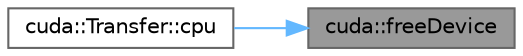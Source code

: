 digraph "cuda::freeDevice"
{
 // LATEX_PDF_SIZE
  bgcolor="transparent";
  edge [fontname=Helvetica,fontsize=10,labelfontname=Helvetica,labelfontsize=10];
  node [fontname=Helvetica,fontsize=10,shape=box,height=0.2,width=0.4];
  rankdir="RL";
  Node1 [id="Node000001",label="cuda::freeDevice",height=0.2,width=0.4,color="gray40", fillcolor="grey60", style="filled", fontcolor="black",tooltip="Deallocates the space on device."];
  Node1 -> Node2 [id="edge1_Node000001_Node000002",dir="back",color="steelblue1",style="solid",tooltip=" "];
  Node2 [id="Node000002",label="cuda::Transfer::cpu",height=0.2,width=0.4,color="grey40", fillcolor="white", style="filled",URL="$namespacecuda_1_1_transfer.html#a77a90df2411ff77bef1ed3893b2d4b85",tooltip="copy num of elements to host"];
}
